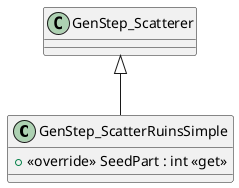 @startuml
class GenStep_ScatterRuinsSimple {
    + <<override>> SeedPart : int <<get>>
}
GenStep_Scatterer <|-- GenStep_ScatterRuinsSimple
@enduml
